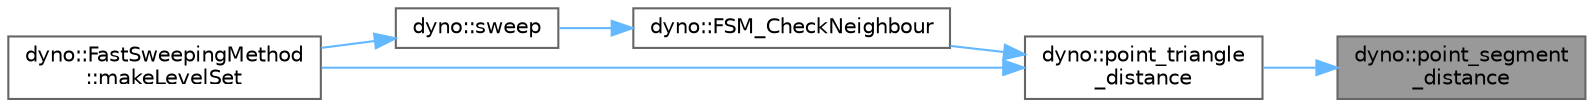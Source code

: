 digraph "dyno::point_segment_distance"
{
 // LATEX_PDF_SIZE
  bgcolor="transparent";
  edge [fontname=Helvetica,fontsize=10,labelfontname=Helvetica,labelfontsize=10];
  node [fontname=Helvetica,fontsize=10,shape=box,height=0.2,width=0.4];
  rankdir="RL";
  Node1 [id="Node000001",label="dyno::point_segment\l_distance",height=0.2,width=0.4,color="gray40", fillcolor="grey60", style="filled", fontcolor="black",tooltip=" "];
  Node1 -> Node2 [id="edge1_Node000001_Node000002",dir="back",color="steelblue1",style="solid",tooltip=" "];
  Node2 [id="Node000002",label="dyno::point_triangle\l_distance",height=0.2,width=0.4,color="grey40", fillcolor="white", style="filled",URL="$namespacedyno.html#a89e43b7baee781bd78bd62d0f89b5249",tooltip=" "];
  Node2 -> Node3 [id="edge2_Node000002_Node000003",dir="back",color="steelblue1",style="solid",tooltip=" "];
  Node3 [id="Node000003",label="dyno::FSM_CheckNeighbour",height=0.2,width=0.4,color="grey40", fillcolor="white", style="filled",URL="$namespacedyno.html#a8c681a767cf87194ed4ebed7ecab40d0",tooltip=" "];
  Node3 -> Node4 [id="edge3_Node000003_Node000004",dir="back",color="steelblue1",style="solid",tooltip=" "];
  Node4 [id="Node000004",label="dyno::sweep",height=0.2,width=0.4,color="grey40", fillcolor="white", style="filled",URL="$namespacedyno.html#aa644342b8277f75165ed61b14b803107",tooltip=" "];
  Node4 -> Node5 [id="edge4_Node000004_Node000005",dir="back",color="steelblue1",style="solid",tooltip=" "];
  Node5 [id="Node000005",label="dyno::FastSweepingMethod\l::makeLevelSet",height=0.2,width=0.4,color="grey40", fillcolor="white", style="filled",URL="$classdyno_1_1_fast_sweeping_method.html#a591b153a7550cc732162b72d1db8c86e",tooltip=" "];
  Node2 -> Node5 [id="edge5_Node000002_Node000005",dir="back",color="steelblue1",style="solid",tooltip=" "];
}
